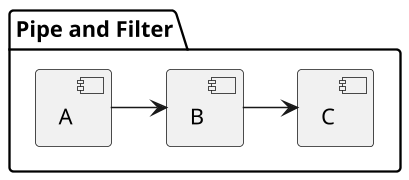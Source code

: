@startuml

skinparam monochrome true
skinparam defaultFontName Droid Sans
skinparam dpi 150
skinparam componentStyle uml2

package "Pipe and Filter" {
    component A
    component B
    component C
    A -> B
    B -> C
}

@enduml
